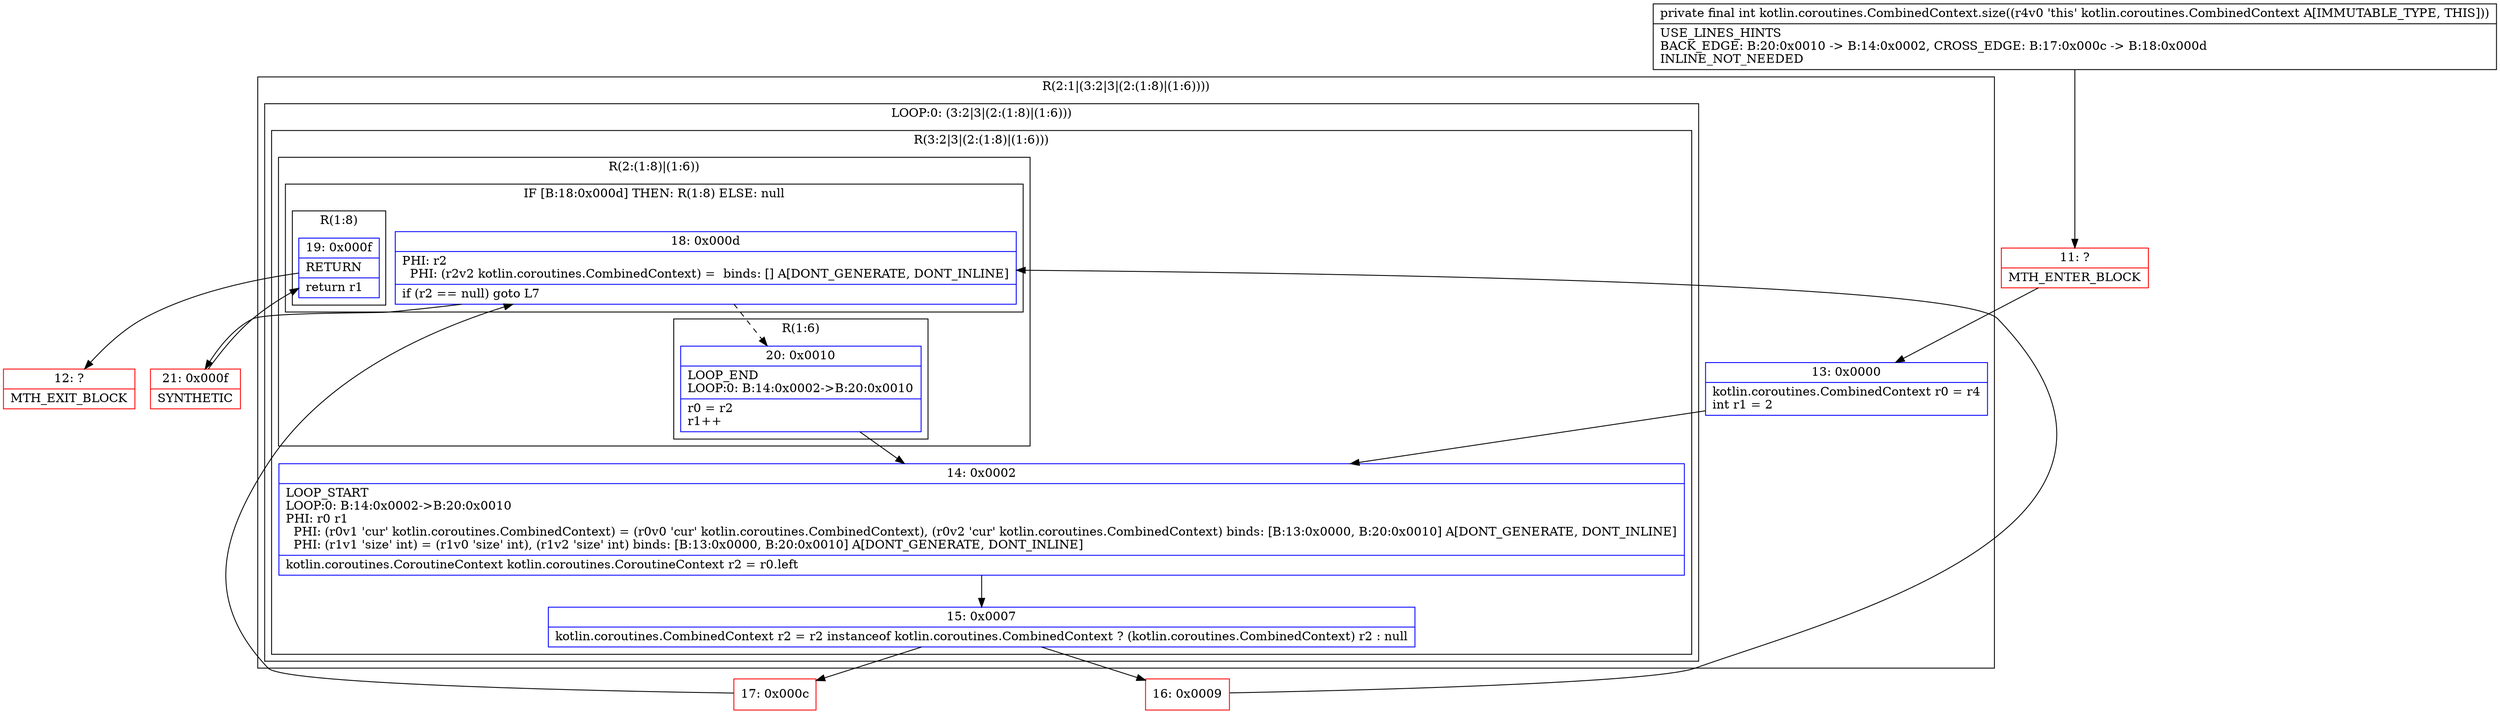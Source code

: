 digraph "CFG forkotlin.coroutines.CombinedContext.size()I" {
subgraph cluster_Region_86677491 {
label = "R(2:1|(3:2|3|(2:(1:8)|(1:6))))";
node [shape=record,color=blue];
Node_13 [shape=record,label="{13\:\ 0x0000|kotlin.coroutines.CombinedContext r0 = r4\lint r1 = 2\l}"];
subgraph cluster_LoopRegion_1547165457 {
label = "LOOP:0: (3:2|3|(2:(1:8)|(1:6)))";
node [shape=record,color=blue];
subgraph cluster_Region_503718360 {
label = "R(3:2|3|(2:(1:8)|(1:6)))";
node [shape=record,color=blue];
Node_14 [shape=record,label="{14\:\ 0x0002|LOOP_START\lLOOP:0: B:14:0x0002\-\>B:20:0x0010\lPHI: r0 r1 \l  PHI: (r0v1 'cur' kotlin.coroutines.CombinedContext) = (r0v0 'cur' kotlin.coroutines.CombinedContext), (r0v2 'cur' kotlin.coroutines.CombinedContext) binds: [B:13:0x0000, B:20:0x0010] A[DONT_GENERATE, DONT_INLINE]\l  PHI: (r1v1 'size' int) = (r1v0 'size' int), (r1v2 'size' int) binds: [B:13:0x0000, B:20:0x0010] A[DONT_GENERATE, DONT_INLINE]\l|kotlin.coroutines.CoroutineContext kotlin.coroutines.CoroutineContext r2 = r0.left\l}"];
Node_15 [shape=record,label="{15\:\ 0x0007|kotlin.coroutines.CombinedContext r2 = r2 instanceof kotlin.coroutines.CombinedContext ? (kotlin.coroutines.CombinedContext) r2 : null\l}"];
subgraph cluster_Region_361393945 {
label = "R(2:(1:8)|(1:6))";
node [shape=record,color=blue];
subgraph cluster_IfRegion_1696900533 {
label = "IF [B:18:0x000d] THEN: R(1:8) ELSE: null";
node [shape=record,color=blue];
Node_18 [shape=record,label="{18\:\ 0x000d|PHI: r2 \l  PHI: (r2v2 kotlin.coroutines.CombinedContext) =  binds: [] A[DONT_GENERATE, DONT_INLINE]\l|if (r2 == null) goto L7\l}"];
subgraph cluster_Region_887110101 {
label = "R(1:8)";
node [shape=record,color=blue];
Node_19 [shape=record,label="{19\:\ 0x000f|RETURN\l|return r1\l}"];
}
}
subgraph cluster_Region_1674764444 {
label = "R(1:6)";
node [shape=record,color=blue];
Node_20 [shape=record,label="{20\:\ 0x0010|LOOP_END\lLOOP:0: B:14:0x0002\-\>B:20:0x0010\l|r0 = r2\lr1++\l}"];
}
}
}
}
}
Node_11 [shape=record,color=red,label="{11\:\ ?|MTH_ENTER_BLOCK\l}"];
Node_16 [shape=record,color=red,label="{16\:\ 0x0009}"];
Node_21 [shape=record,color=red,label="{21\:\ 0x000f|SYNTHETIC\l}"];
Node_12 [shape=record,color=red,label="{12\:\ ?|MTH_EXIT_BLOCK\l}"];
Node_17 [shape=record,color=red,label="{17\:\ 0x000c}"];
MethodNode[shape=record,label="{private final int kotlin.coroutines.CombinedContext.size((r4v0 'this' kotlin.coroutines.CombinedContext A[IMMUTABLE_TYPE, THIS]))  | USE_LINES_HINTS\lBACK_EDGE: B:20:0x0010 \-\> B:14:0x0002, CROSS_EDGE: B:17:0x000c \-\> B:18:0x000d\lINLINE_NOT_NEEDED\l}"];
MethodNode -> Node_11;Node_13 -> Node_14;
Node_14 -> Node_15;
Node_15 -> Node_16;
Node_15 -> Node_17;
Node_18 -> Node_20[style=dashed];
Node_18 -> Node_21;
Node_19 -> Node_12;
Node_20 -> Node_14;
Node_11 -> Node_13;
Node_16 -> Node_18;
Node_21 -> Node_19;
Node_17 -> Node_18;
}


